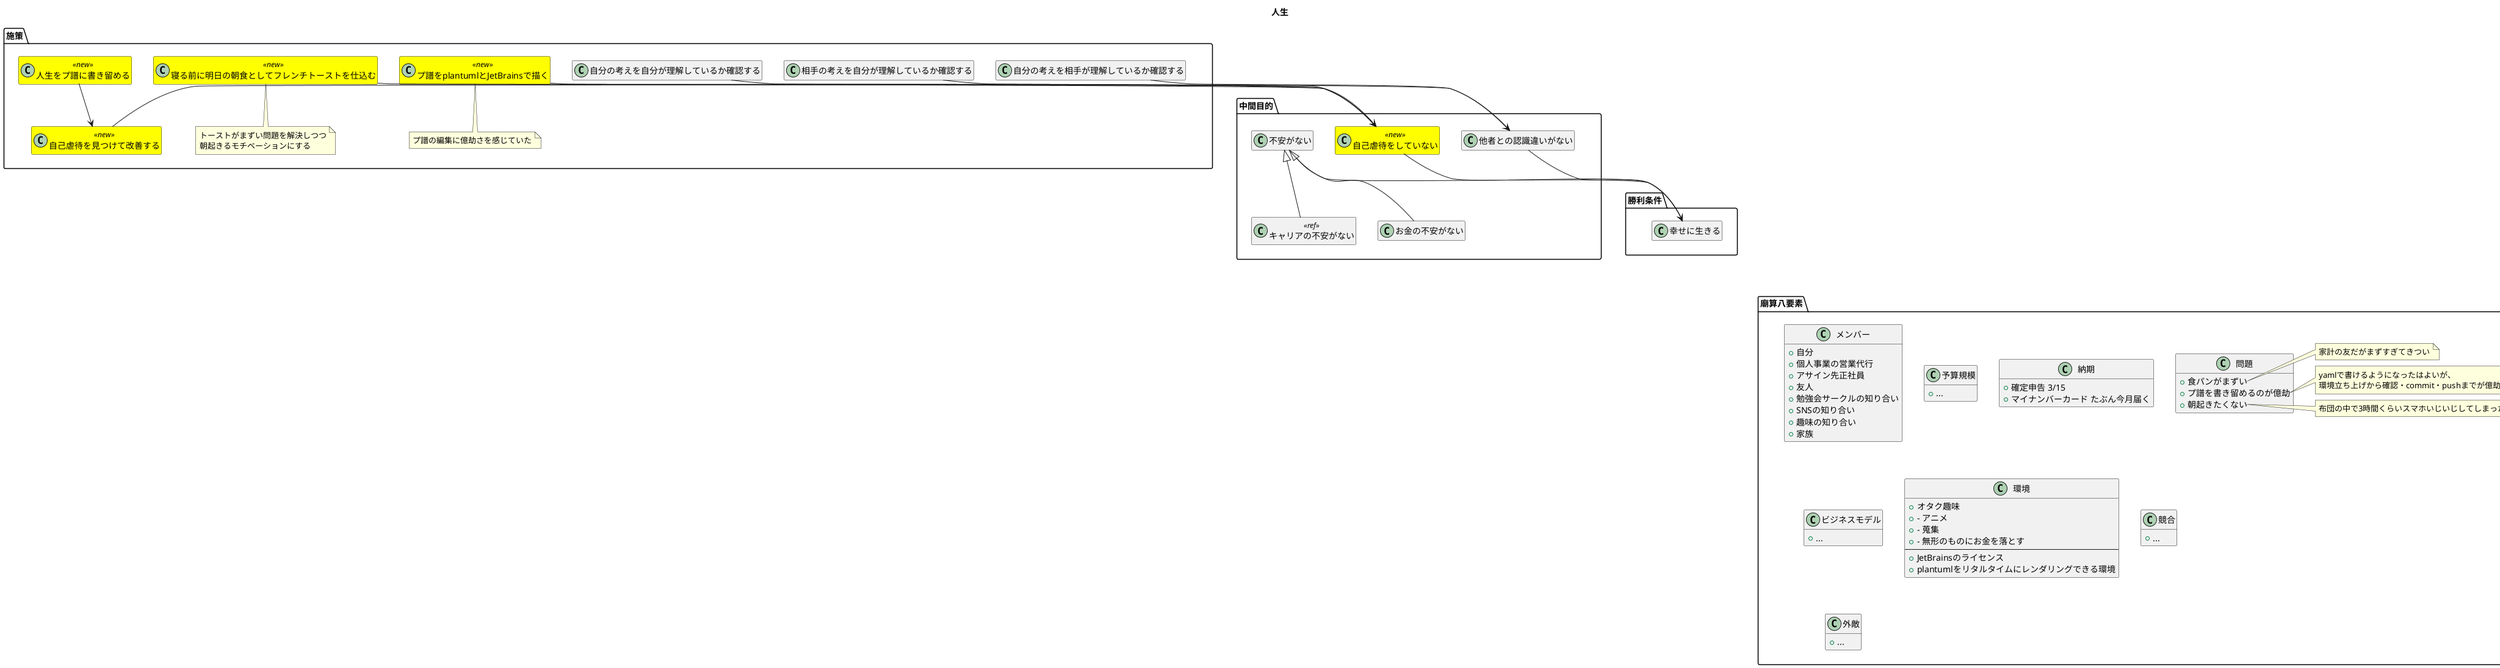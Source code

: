 @startuml

title 人生

hide empty members
skinparam class {
  BackgroundColor<<deprecated>> Grey
  BackgroundColor<<new>> Yellow
}


package 勝利条件 {
  class 幸せに生きる
}

package 中間目的 {
  class 不安がない
  不安がない --> 幸せに生きる

  class キャリアの不安がない<<ref>> extends 不安がない
  class お金の不安がない extends 不安がない

  class 自己虐待をしていない<<new>>
  自己虐待をしていない --> 幸せに生きる

  class 他者との認識違いがない
  他者との認識違いがない --> 幸せに生きる
}

package 施策 {
  class 自己虐待を見つけて改善する<<new>>
  自己虐待を見つけて改善する --> 自己虐待をしていない

  class 人生をプ譜に書き留める<<new>>
  人生をプ譜に書き留める --> 自己虐待を見つけて改善する

  class 自分の考えを相手が理解しているか確認する
  class 相手の考えを自分が理解しているか確認する
  自分の考えを相手が理解しているか確認する --> 他者との認識違いがない
  相手の考えを自分が理解しているか確認する --> 他者との認識違いがない

  class 自分の考えを自分が理解しているか確認する
  自分の考えを自分が理解しているか確認する --> 自己虐待をしていない

  class プ譜をplantumlとJetBrainsで描く<<new>>
  note bottom: プ譜の編集に億劫さを感じていた
  プ譜をplantumlとJetBrainsで描く --> 自己虐待をしていない

  class 寝る前に明日の朝食としてフレンチトーストを仕込む<<new>>
  note bottom
   トーストがまずい問題を解決しつつ
   朝起きるモチベーションにする
  end note
  寝る前に明日の朝食としてフレンチトーストを仕込む --> 自己虐待をしていない
}

package 廟算八要素 {
  class メンバー {
   + 自分
   + 個人事業の営業代行
   + アサイン先正社員
   + 友人
   + 勉強会サークルの知り合い
   + SNSの知り合い
   + 趣味の知り合い
   + 家族
  }
  class 予算規模 {
   + ...
  }
  class 納期 {
   + 確定申告 3/15
   + マイナンバーカード たぶん今月届く
  }
  class ビジネスモデル {
   + ...
  }
  class 環境 {
   + オタク趣味
   + - アニメ
   + - 蒐集
   + - 無形のものにお金を落とす
   --
   + JetBrainsのライセンス
   + plantumlをリタルタイムにレンダリングできる環境
  }
  class 競合 {
   + ...
  }
  class 外敵 {
   + ...
  }
  class 問題 {
   + 食パンがまずい
   + プ譜を書き留めるのが億劫
   + 朝起きたくない
  }
  note right of 問題::食パンがまずい
  家計の友だがまずすぎてきつい
  end note
  note right of 問題::プ譜を書き留めるのが億劫
  yamlで書けるようになったはよいが、
  環境立ち上げから確認・commit・pushまでが億劫で続かない
  end note
  note right of 問題::朝起きたくない
  布団の中で3時間くらいスマホいじいじしてしまった
  end note
}

中間目的 --u[hidden]--> 勝利条件
施策 --u[hidden]--> 中間目的
廟算八要素 ---u[hidden]--> 施策

@enduml
